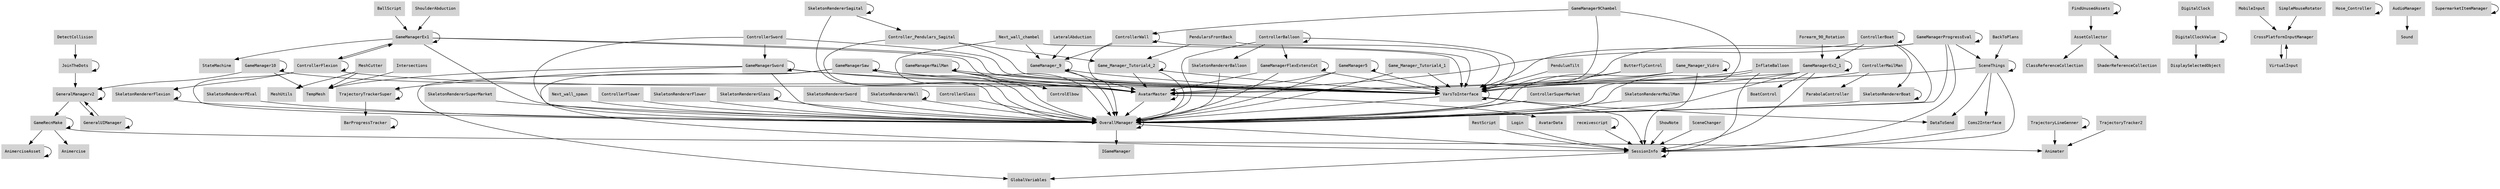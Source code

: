 digraph G {
node [color=lightgray, fontname=Courier, fontsize=10, shape=box, style=filled];
BarProgressTracker -> BarProgressTracker;
ControllerMailMan -> ParabolaController;
ControllerMailMan -> VarsToInterface;
ControllerSuperMarket -> OverallManager;
ControllerSword -> GameManagerSword;
ControllerSword -> VarsToInterface;
ControllerSword -> OverallManager;
DetectCollision -> JoinTheDots;
GameManagerMailMan -> GameManagerMailMan;
GameManagerMailMan -> VarsToInterface;
GameManagerMailMan -> ControlElbow;
GameManagerMailMan -> OverallManager;
GameManagerMailMan -> AvatarMaster;
GameManagerProgressEval -> GameManagerProgressEval;
GameManagerProgressEval -> SceneThings;
GameManagerProgressEval -> SessionInfo;
GameManagerProgressEval -> VarsToInterface;
GameManagerProgressEval -> OverallManager;
GameManagerProgressEval -> AvatarMaster;
GameManagerSaw -> GameManagerSaw;
GameManagerSaw -> SessionInfo;
GameManagerSaw -> VarsToInterface;
GameManagerSaw -> GlobalVariables;
GameManagerSaw -> OverallManager;
GameManagerSaw -> AvatarMaster;
GeneralUIManager -> GeneralUIManager;
GeneralUIManager -> GeneralManagerv2;
RestScript -> SessionInfo;
SkeletonRendererMailMan -> OverallManager;
SkeletonRendererPEval -> OverallManager;
SkeletonRendererSuperMarket -> OverallManager;
AssetCollector -> ClassReferenceCollection;
AssetCollector -> ShaderReferenceCollection;
FindUnusedAssets -> AssetCollector;
FindUnusedAssets -> FindUnusedAssets;
GameManagerSword -> GameManagerSword;
GameManagerSword -> TempMesh;
GameManagerSword -> VarsToInterface;
GameManagerSword -> OverallManager;
GameManagerSword -> AvatarMaster;
GameManagerSword -> TrajectoryTrackerSuper;
Intersections -> TempMesh;
MeshCutter -> MeshUtils;
MeshCutter -> TempMesh;
DigitalClock -> DigitalClockValue;
DigitalClockValue -> DisplaySelectedObject;
DigitalClockValue -> DigitalClockValue;
CrossPlatformInputManager -> VirtualInput;
VirtualInput -> CrossPlatformInputManager;
MobileInput -> CrossPlatformInputManager;
SimpleMouseRotator -> CrossPlatformInputManager;
BackToPlans -> SceneThings;
Coms2Interface -> SessionInfo;
Login -> SessionInfo;
receivescript -> receivescript;
receivescript -> SessionInfo;
SceneThings -> Coms2Interface;
SceneThings -> DataToSend;
SceneThings -> SceneThings;
SceneThings -> SessionInfo;
SceneThings -> VarsToInterface;
SessionInfo -> SessionInfo;
SessionInfo -> GlobalVariables;
VarsToInterface -> DataToSend;
VarsToInterface -> SessionInfo;
VarsToInterface -> VarsToInterface;
VarsToInterface -> OverallManager;
GameManager10 -> TempMesh;
GameManager10 -> GameManager10;
GameManager10 -> AvatarMaster;
GameManager10 -> GeneralManagerv2;
GameManager5 -> VarsToInterface;
GameManager5 -> GameManager5;
GameManager5 -> OverallManager;
GameManager5 -> AvatarMaster;
GameManager9Chambel -> VarsToInterface;
GameManager9Chambel -> OverallManager;
GameManager9Chambel -> ControllerWall;
GameManagerEx1 -> VarsToInterface;
GameManagerEx1 -> GameManagerEx1;
GameManagerEx1 -> OverallManager;
GameManagerEx1 -> ControllerFlexion;
GameManagerEx1 -> AvatarMaster;
GameManagerEx1 -> StateMachine;
GameManagerEx2_1 -> SessionInfo;
GameManagerEx2_1 -> VarsToInterface;
GameManagerEx2_1 -> GameManagerEx2_1;
GameManagerEx2_1 -> BoatControl;
GameManagerEx2_1 -> OverallManager;
GameManagerEx2_1 -> AvatarMaster;
GameManagerFlexExtensCot -> VarsToInterface;
GameManagerFlexExtensCot -> GameManagerFlexExtensCot;
GameManagerFlexExtensCot -> OverallManager;
GameManagerFlexExtensCot -> AvatarMaster;
GameManager_9 -> VarsToInterface;
GameManager_9 -> GameManager_9;
GameManager_9 -> OverallManager;
GameManager_9 -> AvatarMaster;
Game_Manager_Tutorial4_1 -> VarsToInterface;
Game_Manager_Tutorial4_1 -> OverallManager;
Game_Manager_Tutorial4_2 -> VarsToInterface;
Game_Manager_Tutorial4_2 -> Game_Manager_Tutorial4_2;
Game_Manager_Tutorial4_2 -> OverallManager;
Game_Manager_Tutorial4_2 -> AvatarMaster;
Game_Manager_Vidro -> SessionInfo;
Game_Manager_Vidro -> VarsToInterface;
Game_Manager_Vidro -> Game_Manager_Vidro;
Game_Manager_Vidro -> OverallManager;
Game_Manager_Vidro -> AvatarMaster;
BallScript -> GameManagerEx1;
ButterflyControl -> VarsToInterface;
ButterflyControl -> OverallManager;
Controller_Pendulars_Sagital -> VarsToInterface;
Controller_Pendulars_Sagital -> Game_Manager_Tutorial4_2;
Controller_Pendulars_Sagital -> OverallManager;
Hose_Controller -> Hose_Controller;
InflateBalloon -> SessionInfo;
InflateBalloon -> VarsToInterface;
InflateBalloon -> OverallManager;
Next_wall_chambel -> VarsToInterface;
Next_wall_chambel -> GameManager_9;
Next_wall_chambel -> OverallManager;
Next_wall_spawn -> OverallManager;
PendulumTilt -> VarsToInterface;
ShowNote -> SessionInfo;
Forearm_90_Rotation -> GameManagerEx2_1;
LateralAbduction -> GameManager_9;
PendularsFrontBack -> VarsToInterface;
PendularsFrontBack -> Game_Manager_Tutorial4_2;
ShoulderAbduction -> GameManagerEx1;
AudioManager -> Sound;
OverallManager -> SessionInfo;
OverallManager -> OverallManager;
OverallManager -> IGameManager;
SceneChanger -> SessionInfo;
ControllerBalloon -> VarsToInterface;
ControllerBalloon -> GameManagerFlexExtensCot;
ControllerBalloon -> OverallManager;
ControllerBalloon -> ControllerBalloon;
ControllerBalloon -> SkeletonRendererBalloon;
ControllerBoat -> VarsToInterface;
ControllerBoat -> GameManagerEx2_1;
ControllerBoat -> OverallManager;
ControllerBoat -> ControllerBoat;
ControllerBoat -> SkeletonRendererBoat;
ControllerFlexion -> VarsToInterface;
ControllerFlexion -> GameManagerEx1;
ControllerFlexion -> OverallManager;
ControllerFlexion -> ControllerFlexion;
ControllerFlexion -> SkeletonRendererFlexion;
ControllerFlower -> OverallManager;
ControllerWall -> VarsToInterface;
ControllerWall -> GameManager_9;
ControllerWall -> OverallManager;
ControllerWall -> ControllerWall;
SkeletonRendererBalloon -> OverallManager;
SkeletonRendererBoat -> OverallManager;
SkeletonRendererBoat -> SkeletonRendererBoat;
SkeletonRendererFlexion -> OverallManager;
SkeletonRendererFlexion -> SkeletonRendererFlexion;
SkeletonRendererFlower -> OverallManager;
SkeletonRendererGlass -> OverallManager;
SkeletonRendererGlass -> SkeletonRendererGlass;
SkeletonRendererSagital -> Controller_Pendulars_Sagital;
SkeletonRendererSagital -> OverallManager;
SkeletonRendererSagital -> SkeletonRendererSagital;
SkeletonRendererSword -> OverallManager;
SkeletonRendererWall -> OverallManager;
SkeletonRendererWall -> SkeletonRendererWall;
AvatarMaster -> AvatarData;
AvatarMaster -> OverallManager;
AvatarMaster -> AvatarMaster;
ControllerGlass -> OverallManager;
AnimerciseAsset -> AnimerciseAsset;
GeneralManagerv2 -> GeneralUIManager;
GeneralManagerv2 -> GeneralManagerv2;
GeneralManagerv2 -> GameRecnMake;
SupermarketItemManager -> SupermarketItemManager;
GameRecnMake -> Animercise;
GameRecnMake -> AnimerciseAsset;
GameRecnMake -> Animater;
GameRecnMake -> GameRecnMake;
JoinTheDots -> GeneralManagerv2;
JoinTheDots -> JoinTheDots;
TrajectoryLineGenner -> Animater;
TrajectoryLineGenner -> TrajectoryLineGenner;
TrajectoryTracker2 -> Animater;
TrajectoryTrackerSuper -> BarProgressTracker;
TrajectoryTrackerSuper -> TrajectoryTrackerSuper;
}
